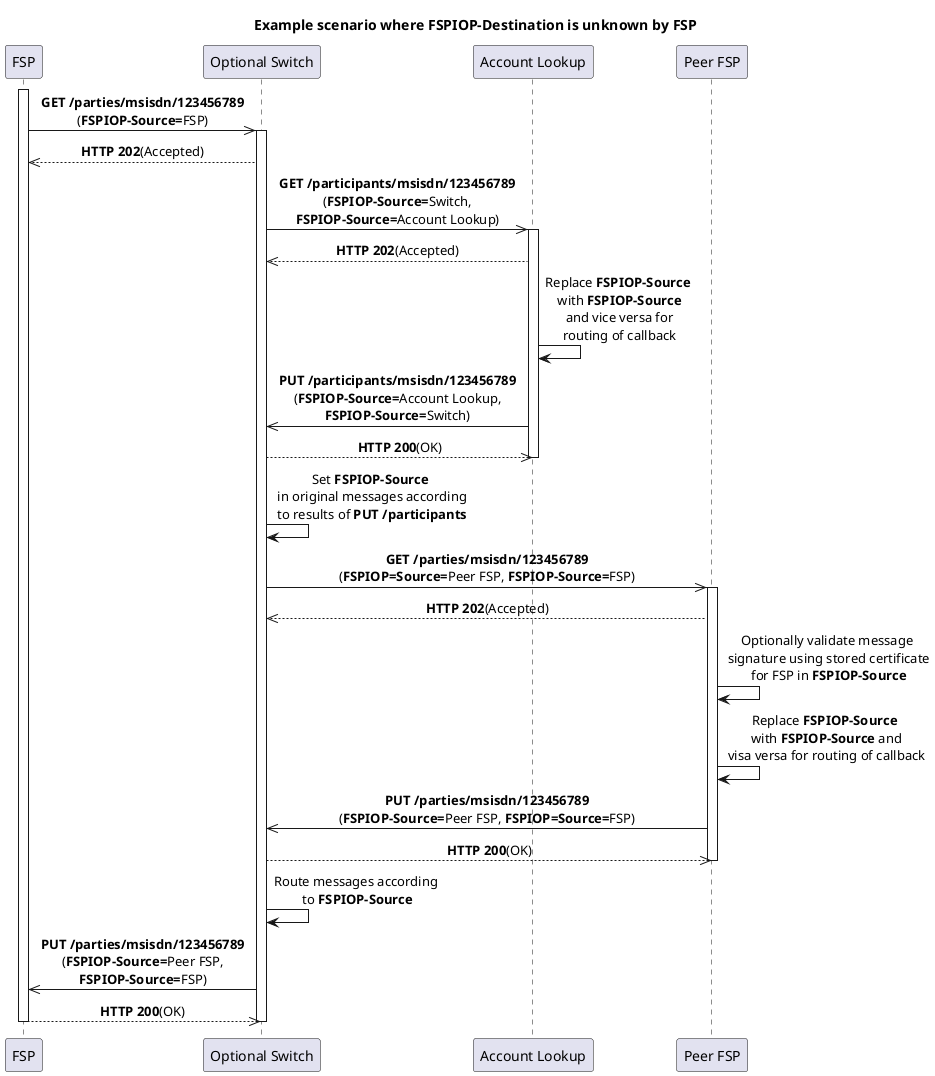 /'*****
 License
 --------------
 Copyright © 2017 Bill & Melinda Gates Foundation
 The Mojaloop files are made available by the Bill & Melinda Gates Foundation under the Apache License, Version 2.0 (the "License") and you may not use these files except in compliance with the License. You may obtain a copy of the License at
 http://www.apache.org/licenses/LICENSE-2.0
 Unless required by applicable law or agreed to in writing, the Mojaloop files are distributed on an "AS IS" BASIS, WITHOUT WARRANTIES OR CONDITIONS OF ANY KIND, either express or implied. See the License for the specific language governing permissions and limitations under the License.
 Contributors
 --------------
 This is the official list of the Mojaloop project contributors for this file.
 Names of the original copyright holders (individuals or organizations)
 should be listed with a '*' in the first column. People who have
 contributed from an organization can be listed under the organization
 that actually holds the copyright for their contributions (see the
 Gates Foundation organization for an example). Those individuals should have
 their names indented and be marked with a '-'. Email address can be added
 optionally within square brackets <email>.
 * Gates Foundation
 - Name Surname <name.surname@gatesfoundation.com>

 * Henk Kodde <henk.kodde@modusbox.com>
 --------------
 ******'/

@startuml
' declaring skinparam
skinparam sequenceMessageAlign center

' declare title
title Example scenario where FSPIOP-Destination is unknown by FSP

' Actor Keys:
' participant - FSP or Switch

' declare actors
participant "FSP" as FSP
participant "Optional Switch" as OPTSWITCH
participant "Account Lookup" as ALS
participant "Peer FSP" as PEERFSP

' start flow

activate FSP
FSP ->> OPTSWITCH: **GET /parties/msisdn/123456789**\n(**FSPIOP-Source=**FSP)
activate OPTSWITCH
FSP <<-- OPTSWITCH: **HTTP 202**(Accepted)
OPTSWITCH ->> ALS: **GET /participants/msisdn/123456789**\n(**FSPIOP-Source=**Switch,\n**FSPIOP-Source=**Account Lookup)
activate ALS
OPTSWITCH <<-- ALS: **HTTP 202**(Accepted)
ALS -> ALS: Replace **FSPIOP-Source**\n with **FSPIOP-Source**\n and vice versa for\n routing of callback
OPTSWITCH <<- ALS: **PUT /participants/msisdn/123456789**\n(**FSPIOP-Source=**Account Lookup,\n**FSPIOP-Source=**Switch)
OPTSWITCH -->> ALS: **HTTP 200**(OK)
deactivate ALS
OPTSWITCH -> OPTSWITCH: Set **FSPIOP-Source**\n in original messages according\n to results of **PUT /participants**
OPTSWITCH ->> PEERFSP: **GET /parties/msisdn/123456789**\n(**FSPIOP=Source=**Peer FSP, **FSPIOP-Source=**FSP)
activate PEERFSP
OPTSWITCH <<-- PEERFSP: **HTTP 202**(Accepted)
PEERFSP -> PEERFSP: Optionally validate message\n signature using stored certificate\n for FSP in **FSPIOP-Source**
PEERFSP -> PEERFSP: Replace **FSPIOP-Source**\n with **FSPIOP-Source** and\n visa versa for routing of callback
OPTSWITCH <<- PEERFSP: **PUT /parties/msisdn/123456789**\n(**FSPIOP-Source=**Peer FSP, **FSPIOP=Source=**FSP)
OPTSWITCH -->> PEERFSP: **HTTP 200**(OK)
deactivate PEERFSP
OPTSWITCH -> OPTSWITCH: Route messages according\n to **FSPIOP-Source**
FSP <<- OPTSWITCH: **PUT /parties/msisdn/123456789**\n(**FSPIOP-Source=**Peer FSP,\n**FSPIOP-Source=**FSP)
FSP -->> OPTSWITCH: **HTTP 200**(OK)
deactivate OPTSWITCH
deactivate FSP
@enduml
